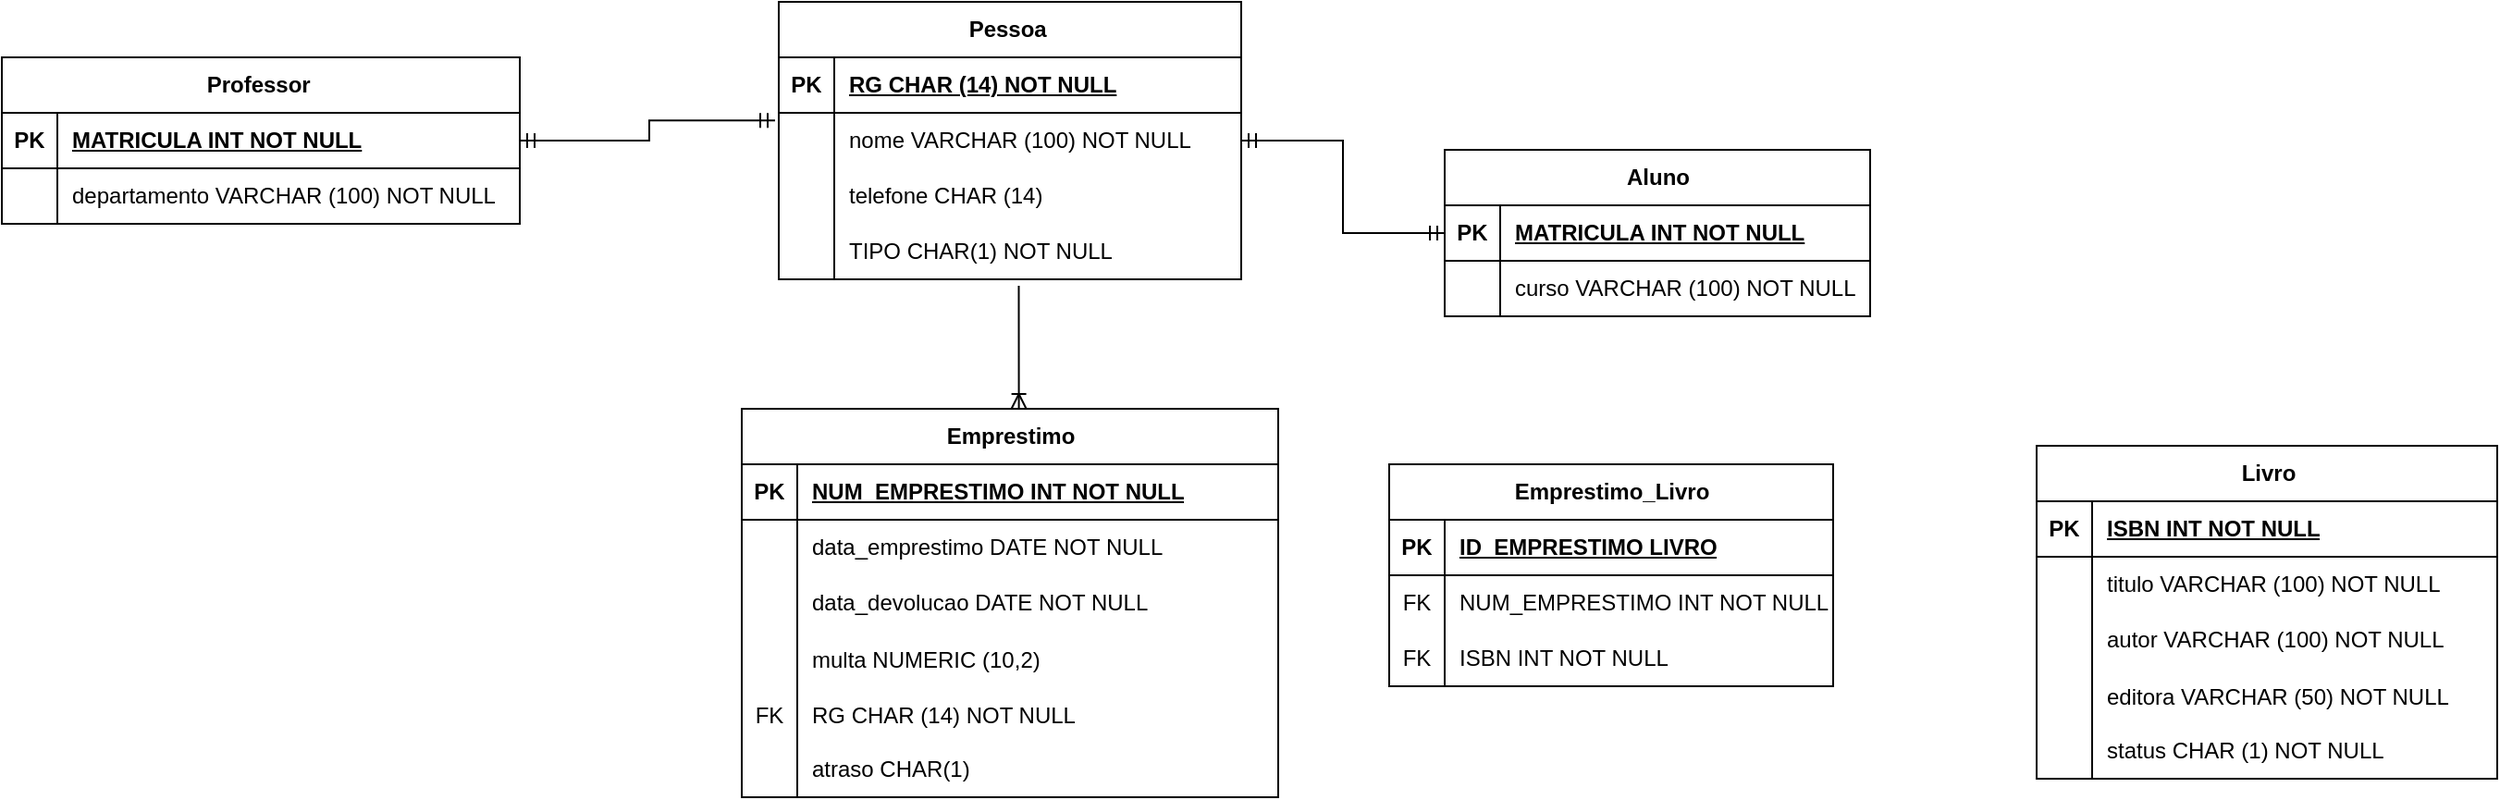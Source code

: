 <mxfile version="24.8.6">
  <diagram name="Página-1" id="VPwl-P8GIFrnqYpuES0P">
    <mxGraphModel dx="2294" dy="1949" grid="1" gridSize="10" guides="1" tooltips="1" connect="1" arrows="1" fold="1" page="1" pageScale="1" pageWidth="827" pageHeight="1169" math="0" shadow="0">
      <root>
        <mxCell id="0" />
        <mxCell id="1" parent="0" />
        <mxCell id="wAEbkP4SQb0jNfC5Fs4B-1" value="Livro" style="shape=table;startSize=30;container=1;collapsible=1;childLayout=tableLayout;fixedRows=1;rowLines=0;fontStyle=1;align=center;resizeLast=1;html=1;" vertex="1" parent="1">
          <mxGeometry x="1010" y="-10" width="249" height="180" as="geometry" />
        </mxCell>
        <mxCell id="wAEbkP4SQb0jNfC5Fs4B-2" value="" style="shape=tableRow;horizontal=0;startSize=0;swimlaneHead=0;swimlaneBody=0;fillColor=none;collapsible=0;dropTarget=0;points=[[0,0.5],[1,0.5]];portConstraint=eastwest;top=0;left=0;right=0;bottom=1;" vertex="1" parent="wAEbkP4SQb0jNfC5Fs4B-1">
          <mxGeometry y="30" width="249" height="30" as="geometry" />
        </mxCell>
        <mxCell id="wAEbkP4SQb0jNfC5Fs4B-3" value="PK" style="shape=partialRectangle;connectable=0;fillColor=none;top=0;left=0;bottom=0;right=0;fontStyle=1;overflow=hidden;whiteSpace=wrap;html=1;" vertex="1" parent="wAEbkP4SQb0jNfC5Fs4B-2">
          <mxGeometry width="30" height="30" as="geometry">
            <mxRectangle width="30" height="30" as="alternateBounds" />
          </mxGeometry>
        </mxCell>
        <mxCell id="wAEbkP4SQb0jNfC5Fs4B-4" value="ISBN INT NOT NULL" style="shape=partialRectangle;connectable=0;fillColor=none;top=0;left=0;bottom=0;right=0;align=left;spacingLeft=6;fontStyle=5;overflow=hidden;whiteSpace=wrap;html=1;" vertex="1" parent="wAEbkP4SQb0jNfC5Fs4B-2">
          <mxGeometry x="30" width="219" height="30" as="geometry">
            <mxRectangle width="219" height="30" as="alternateBounds" />
          </mxGeometry>
        </mxCell>
        <mxCell id="wAEbkP4SQb0jNfC5Fs4B-5" value="" style="shape=tableRow;horizontal=0;startSize=0;swimlaneHead=0;swimlaneBody=0;fillColor=none;collapsible=0;dropTarget=0;points=[[0,0.5],[1,0.5]];portConstraint=eastwest;top=0;left=0;right=0;bottom=0;" vertex="1" parent="wAEbkP4SQb0jNfC5Fs4B-1">
          <mxGeometry y="60" width="249" height="30" as="geometry" />
        </mxCell>
        <mxCell id="wAEbkP4SQb0jNfC5Fs4B-6" value="" style="shape=partialRectangle;connectable=0;fillColor=none;top=0;left=0;bottom=0;right=0;editable=1;overflow=hidden;whiteSpace=wrap;html=1;" vertex="1" parent="wAEbkP4SQb0jNfC5Fs4B-5">
          <mxGeometry width="30" height="30" as="geometry">
            <mxRectangle width="30" height="30" as="alternateBounds" />
          </mxGeometry>
        </mxCell>
        <mxCell id="wAEbkP4SQb0jNfC5Fs4B-7" value="titulo VARCHAR (100) NOT NULL" style="shape=partialRectangle;connectable=0;fillColor=none;top=0;left=0;bottom=0;right=0;align=left;spacingLeft=6;overflow=hidden;whiteSpace=wrap;html=1;" vertex="1" parent="wAEbkP4SQb0jNfC5Fs4B-5">
          <mxGeometry x="30" width="219" height="30" as="geometry">
            <mxRectangle width="219" height="30" as="alternateBounds" />
          </mxGeometry>
        </mxCell>
        <mxCell id="wAEbkP4SQb0jNfC5Fs4B-8" value="" style="shape=tableRow;horizontal=0;startSize=0;swimlaneHead=0;swimlaneBody=0;fillColor=none;collapsible=0;dropTarget=0;points=[[0,0.5],[1,0.5]];portConstraint=eastwest;top=0;left=0;right=0;bottom=0;" vertex="1" parent="wAEbkP4SQb0jNfC5Fs4B-1">
          <mxGeometry y="90" width="249" height="30" as="geometry" />
        </mxCell>
        <mxCell id="wAEbkP4SQb0jNfC5Fs4B-9" value="" style="shape=partialRectangle;connectable=0;fillColor=none;top=0;left=0;bottom=0;right=0;editable=1;overflow=hidden;whiteSpace=wrap;html=1;" vertex="1" parent="wAEbkP4SQb0jNfC5Fs4B-8">
          <mxGeometry width="30" height="30" as="geometry">
            <mxRectangle width="30" height="30" as="alternateBounds" />
          </mxGeometry>
        </mxCell>
        <mxCell id="wAEbkP4SQb0jNfC5Fs4B-10" value="autor VARCHAR (100) NOT NULL" style="shape=partialRectangle;connectable=0;fillColor=none;top=0;left=0;bottom=0;right=0;align=left;spacingLeft=6;overflow=hidden;whiteSpace=wrap;html=1;" vertex="1" parent="wAEbkP4SQb0jNfC5Fs4B-8">
          <mxGeometry x="30" width="219" height="30" as="geometry">
            <mxRectangle width="219" height="30" as="alternateBounds" />
          </mxGeometry>
        </mxCell>
        <mxCell id="wAEbkP4SQb0jNfC5Fs4B-14" value="" style="shape=tableRow;horizontal=0;startSize=0;swimlaneHead=0;swimlaneBody=0;fillColor=none;collapsible=0;dropTarget=0;points=[[0,0.5],[1,0.5]];portConstraint=eastwest;top=0;left=0;right=0;bottom=0;" vertex="1" parent="wAEbkP4SQb0jNfC5Fs4B-1">
          <mxGeometry y="120" width="249" height="30" as="geometry" />
        </mxCell>
        <mxCell id="wAEbkP4SQb0jNfC5Fs4B-15" value="" style="shape=partialRectangle;connectable=0;fillColor=none;top=0;left=0;bottom=0;right=0;editable=1;overflow=hidden;" vertex="1" parent="wAEbkP4SQb0jNfC5Fs4B-14">
          <mxGeometry width="30" height="30" as="geometry">
            <mxRectangle width="30" height="30" as="alternateBounds" />
          </mxGeometry>
        </mxCell>
        <mxCell id="wAEbkP4SQb0jNfC5Fs4B-16" value="editora VARCHAR (50) NOT NULL" style="shape=partialRectangle;connectable=0;fillColor=none;top=0;left=0;bottom=0;right=0;align=left;spacingLeft=6;overflow=hidden;" vertex="1" parent="wAEbkP4SQb0jNfC5Fs4B-14">
          <mxGeometry x="30" width="219" height="30" as="geometry">
            <mxRectangle width="219" height="30" as="alternateBounds" />
          </mxGeometry>
        </mxCell>
        <mxCell id="wAEbkP4SQb0jNfC5Fs4B-11" value="" style="shape=tableRow;horizontal=0;startSize=0;swimlaneHead=0;swimlaneBody=0;fillColor=none;collapsible=0;dropTarget=0;points=[[0,0.5],[1,0.5]];portConstraint=eastwest;top=0;left=0;right=0;bottom=0;" vertex="1" parent="wAEbkP4SQb0jNfC5Fs4B-1">
          <mxGeometry y="150" width="249" height="30" as="geometry" />
        </mxCell>
        <mxCell id="wAEbkP4SQb0jNfC5Fs4B-12" value="" style="shape=partialRectangle;connectable=0;fillColor=none;top=0;left=0;bottom=0;right=0;editable=1;overflow=hidden;whiteSpace=wrap;html=1;" vertex="1" parent="wAEbkP4SQb0jNfC5Fs4B-11">
          <mxGeometry width="30" height="30" as="geometry">
            <mxRectangle width="30" height="30" as="alternateBounds" />
          </mxGeometry>
        </mxCell>
        <mxCell id="wAEbkP4SQb0jNfC5Fs4B-13" value="status CHAR (1) NOT NULL" style="shape=partialRectangle;connectable=0;fillColor=none;top=0;left=0;bottom=0;right=0;align=left;spacingLeft=6;overflow=hidden;whiteSpace=wrap;html=1;" vertex="1" parent="wAEbkP4SQb0jNfC5Fs4B-11">
          <mxGeometry x="30" width="219" height="30" as="geometry">
            <mxRectangle width="219" height="30" as="alternateBounds" />
          </mxGeometry>
        </mxCell>
        <mxCell id="wAEbkP4SQb0jNfC5Fs4B-17" value="Pessoa&amp;nbsp;" style="shape=table;startSize=30;container=1;collapsible=1;childLayout=tableLayout;fixedRows=1;rowLines=0;fontStyle=1;align=center;resizeLast=1;html=1;" vertex="1" parent="1">
          <mxGeometry x="330" y="-250" width="250" height="150" as="geometry" />
        </mxCell>
        <mxCell id="wAEbkP4SQb0jNfC5Fs4B-18" value="" style="shape=tableRow;horizontal=0;startSize=0;swimlaneHead=0;swimlaneBody=0;fillColor=none;collapsible=0;dropTarget=0;points=[[0,0.5],[1,0.5]];portConstraint=eastwest;top=0;left=0;right=0;bottom=1;" vertex="1" parent="wAEbkP4SQb0jNfC5Fs4B-17">
          <mxGeometry y="30" width="250" height="30" as="geometry" />
        </mxCell>
        <mxCell id="wAEbkP4SQb0jNfC5Fs4B-19" value="PK" style="shape=partialRectangle;connectable=0;fillColor=none;top=0;left=0;bottom=0;right=0;fontStyle=1;overflow=hidden;whiteSpace=wrap;html=1;" vertex="1" parent="wAEbkP4SQb0jNfC5Fs4B-18">
          <mxGeometry width="30" height="30" as="geometry">
            <mxRectangle width="30" height="30" as="alternateBounds" />
          </mxGeometry>
        </mxCell>
        <mxCell id="wAEbkP4SQb0jNfC5Fs4B-20" value="RG CHAR (14) NOT NULL" style="shape=partialRectangle;connectable=0;fillColor=none;top=0;left=0;bottom=0;right=0;align=left;spacingLeft=6;fontStyle=5;overflow=hidden;whiteSpace=wrap;html=1;" vertex="1" parent="wAEbkP4SQb0jNfC5Fs4B-18">
          <mxGeometry x="30" width="220" height="30" as="geometry">
            <mxRectangle width="220" height="30" as="alternateBounds" />
          </mxGeometry>
        </mxCell>
        <mxCell id="wAEbkP4SQb0jNfC5Fs4B-21" value="" style="shape=tableRow;horizontal=0;startSize=0;swimlaneHead=0;swimlaneBody=0;fillColor=none;collapsible=0;dropTarget=0;points=[[0,0.5],[1,0.5]];portConstraint=eastwest;top=0;left=0;right=0;bottom=0;" vertex="1" parent="wAEbkP4SQb0jNfC5Fs4B-17">
          <mxGeometry y="60" width="250" height="30" as="geometry" />
        </mxCell>
        <mxCell id="wAEbkP4SQb0jNfC5Fs4B-22" value="" style="shape=partialRectangle;connectable=0;fillColor=none;top=0;left=0;bottom=0;right=0;editable=1;overflow=hidden;whiteSpace=wrap;html=1;" vertex="1" parent="wAEbkP4SQb0jNfC5Fs4B-21">
          <mxGeometry width="30" height="30" as="geometry">
            <mxRectangle width="30" height="30" as="alternateBounds" />
          </mxGeometry>
        </mxCell>
        <mxCell id="wAEbkP4SQb0jNfC5Fs4B-23" value="nome VARCHAR (100) NOT NULL" style="shape=partialRectangle;connectable=0;fillColor=none;top=0;left=0;bottom=0;right=0;align=left;spacingLeft=6;overflow=hidden;whiteSpace=wrap;html=1;" vertex="1" parent="wAEbkP4SQb0jNfC5Fs4B-21">
          <mxGeometry x="30" width="220" height="30" as="geometry">
            <mxRectangle width="220" height="30" as="alternateBounds" />
          </mxGeometry>
        </mxCell>
        <mxCell id="wAEbkP4SQb0jNfC5Fs4B-24" value="" style="shape=tableRow;horizontal=0;startSize=0;swimlaneHead=0;swimlaneBody=0;fillColor=none;collapsible=0;dropTarget=0;points=[[0,0.5],[1,0.5]];portConstraint=eastwest;top=0;left=0;right=0;bottom=0;" vertex="1" parent="wAEbkP4SQb0jNfC5Fs4B-17">
          <mxGeometry y="90" width="250" height="30" as="geometry" />
        </mxCell>
        <mxCell id="wAEbkP4SQb0jNfC5Fs4B-25" value="" style="shape=partialRectangle;connectable=0;fillColor=none;top=0;left=0;bottom=0;right=0;editable=1;overflow=hidden;whiteSpace=wrap;html=1;" vertex="1" parent="wAEbkP4SQb0jNfC5Fs4B-24">
          <mxGeometry width="30" height="30" as="geometry">
            <mxRectangle width="30" height="30" as="alternateBounds" />
          </mxGeometry>
        </mxCell>
        <mxCell id="wAEbkP4SQb0jNfC5Fs4B-26" value="telefone CHAR (14)&amp;nbsp;" style="shape=partialRectangle;connectable=0;fillColor=none;top=0;left=0;bottom=0;right=0;align=left;spacingLeft=6;overflow=hidden;whiteSpace=wrap;html=1;" vertex="1" parent="wAEbkP4SQb0jNfC5Fs4B-24">
          <mxGeometry x="30" width="220" height="30" as="geometry">
            <mxRectangle width="220" height="30" as="alternateBounds" />
          </mxGeometry>
        </mxCell>
        <mxCell id="wAEbkP4SQb0jNfC5Fs4B-27" value="" style="shape=tableRow;horizontal=0;startSize=0;swimlaneHead=0;swimlaneBody=0;fillColor=none;collapsible=0;dropTarget=0;points=[[0,0.5],[1,0.5]];portConstraint=eastwest;top=0;left=0;right=0;bottom=0;" vertex="1" parent="wAEbkP4SQb0jNfC5Fs4B-17">
          <mxGeometry y="120" width="250" height="30" as="geometry" />
        </mxCell>
        <mxCell id="wAEbkP4SQb0jNfC5Fs4B-28" value="" style="shape=partialRectangle;connectable=0;fillColor=none;top=0;left=0;bottom=0;right=0;editable=1;overflow=hidden;whiteSpace=wrap;html=1;" vertex="1" parent="wAEbkP4SQb0jNfC5Fs4B-27">
          <mxGeometry width="30" height="30" as="geometry">
            <mxRectangle width="30" height="30" as="alternateBounds" />
          </mxGeometry>
        </mxCell>
        <mxCell id="wAEbkP4SQb0jNfC5Fs4B-29" value="TIPO CHAR(1) NOT NULL" style="shape=partialRectangle;connectable=0;fillColor=none;top=0;left=0;bottom=0;right=0;align=left;spacingLeft=6;overflow=hidden;whiteSpace=wrap;html=1;" vertex="1" parent="wAEbkP4SQb0jNfC5Fs4B-27">
          <mxGeometry x="30" width="220" height="30" as="geometry">
            <mxRectangle width="220" height="30" as="alternateBounds" />
          </mxGeometry>
        </mxCell>
        <mxCell id="wAEbkP4SQb0jNfC5Fs4B-30" value="Aluno" style="shape=table;startSize=30;container=1;collapsible=1;childLayout=tableLayout;fixedRows=1;rowLines=0;fontStyle=1;align=center;resizeLast=1;html=1;" vertex="1" parent="1">
          <mxGeometry x="690" y="-170" width="230" height="90" as="geometry" />
        </mxCell>
        <mxCell id="wAEbkP4SQb0jNfC5Fs4B-31" value="" style="shape=tableRow;horizontal=0;startSize=0;swimlaneHead=0;swimlaneBody=0;fillColor=none;collapsible=0;dropTarget=0;points=[[0,0.5],[1,0.5]];portConstraint=eastwest;top=0;left=0;right=0;bottom=1;" vertex="1" parent="wAEbkP4SQb0jNfC5Fs4B-30">
          <mxGeometry y="30" width="230" height="30" as="geometry" />
        </mxCell>
        <mxCell id="wAEbkP4SQb0jNfC5Fs4B-32" value="PK" style="shape=partialRectangle;connectable=0;fillColor=none;top=0;left=0;bottom=0;right=0;fontStyle=1;overflow=hidden;whiteSpace=wrap;html=1;" vertex="1" parent="wAEbkP4SQb0jNfC5Fs4B-31">
          <mxGeometry width="30" height="30" as="geometry">
            <mxRectangle width="30" height="30" as="alternateBounds" />
          </mxGeometry>
        </mxCell>
        <mxCell id="wAEbkP4SQb0jNfC5Fs4B-33" value="MATRICULA INT NOT NULL" style="shape=partialRectangle;connectable=0;fillColor=none;top=0;left=0;bottom=0;right=0;align=left;spacingLeft=6;fontStyle=5;overflow=hidden;whiteSpace=wrap;html=1;" vertex="1" parent="wAEbkP4SQb0jNfC5Fs4B-31">
          <mxGeometry x="30" width="200" height="30" as="geometry">
            <mxRectangle width="200" height="30" as="alternateBounds" />
          </mxGeometry>
        </mxCell>
        <mxCell id="wAEbkP4SQb0jNfC5Fs4B-34" value="" style="shape=tableRow;horizontal=0;startSize=0;swimlaneHead=0;swimlaneBody=0;fillColor=none;collapsible=0;dropTarget=0;points=[[0,0.5],[1,0.5]];portConstraint=eastwest;top=0;left=0;right=0;bottom=0;" vertex="1" parent="wAEbkP4SQb0jNfC5Fs4B-30">
          <mxGeometry y="60" width="230" height="30" as="geometry" />
        </mxCell>
        <mxCell id="wAEbkP4SQb0jNfC5Fs4B-35" value="" style="shape=partialRectangle;connectable=0;fillColor=none;top=0;left=0;bottom=0;right=0;editable=1;overflow=hidden;whiteSpace=wrap;html=1;" vertex="1" parent="wAEbkP4SQb0jNfC5Fs4B-34">
          <mxGeometry width="30" height="30" as="geometry">
            <mxRectangle width="30" height="30" as="alternateBounds" />
          </mxGeometry>
        </mxCell>
        <mxCell id="wAEbkP4SQb0jNfC5Fs4B-36" value="curso VARCHAR (100) NOT NULL" style="shape=partialRectangle;connectable=0;fillColor=none;top=0;left=0;bottom=0;right=0;align=left;spacingLeft=6;overflow=hidden;whiteSpace=wrap;html=1;" vertex="1" parent="wAEbkP4SQb0jNfC5Fs4B-34">
          <mxGeometry x="30" width="200" height="30" as="geometry">
            <mxRectangle width="200" height="30" as="alternateBounds" />
          </mxGeometry>
        </mxCell>
        <mxCell id="wAEbkP4SQb0jNfC5Fs4B-43" value="Professor&amp;nbsp;" style="shape=table;startSize=30;container=1;collapsible=1;childLayout=tableLayout;fixedRows=1;rowLines=0;fontStyle=1;align=center;resizeLast=1;html=1;" vertex="1" parent="1">
          <mxGeometry x="-90" y="-220" width="280" height="90" as="geometry" />
        </mxCell>
        <mxCell id="wAEbkP4SQb0jNfC5Fs4B-44" value="" style="shape=tableRow;horizontal=0;startSize=0;swimlaneHead=0;swimlaneBody=0;fillColor=none;collapsible=0;dropTarget=0;points=[[0,0.5],[1,0.5]];portConstraint=eastwest;top=0;left=0;right=0;bottom=1;" vertex="1" parent="wAEbkP4SQb0jNfC5Fs4B-43">
          <mxGeometry y="30" width="280" height="30" as="geometry" />
        </mxCell>
        <mxCell id="wAEbkP4SQb0jNfC5Fs4B-45" value="PK" style="shape=partialRectangle;connectable=0;fillColor=none;top=0;left=0;bottom=0;right=0;fontStyle=1;overflow=hidden;whiteSpace=wrap;html=1;" vertex="1" parent="wAEbkP4SQb0jNfC5Fs4B-44">
          <mxGeometry width="30" height="30" as="geometry">
            <mxRectangle width="30" height="30" as="alternateBounds" />
          </mxGeometry>
        </mxCell>
        <mxCell id="wAEbkP4SQb0jNfC5Fs4B-46" value="MATRICULA INT NOT NULL" style="shape=partialRectangle;connectable=0;fillColor=none;top=0;left=0;bottom=0;right=0;align=left;spacingLeft=6;fontStyle=5;overflow=hidden;whiteSpace=wrap;html=1;" vertex="1" parent="wAEbkP4SQb0jNfC5Fs4B-44">
          <mxGeometry x="30" width="250" height="30" as="geometry">
            <mxRectangle width="250" height="30" as="alternateBounds" />
          </mxGeometry>
        </mxCell>
        <mxCell id="wAEbkP4SQb0jNfC5Fs4B-47" value="" style="shape=tableRow;horizontal=0;startSize=0;swimlaneHead=0;swimlaneBody=0;fillColor=none;collapsible=0;dropTarget=0;points=[[0,0.5],[1,0.5]];portConstraint=eastwest;top=0;left=0;right=0;bottom=0;" vertex="1" parent="wAEbkP4SQb0jNfC5Fs4B-43">
          <mxGeometry y="60" width="280" height="30" as="geometry" />
        </mxCell>
        <mxCell id="wAEbkP4SQb0jNfC5Fs4B-48" value="" style="shape=partialRectangle;connectable=0;fillColor=none;top=0;left=0;bottom=0;right=0;editable=1;overflow=hidden;whiteSpace=wrap;html=1;" vertex="1" parent="wAEbkP4SQb0jNfC5Fs4B-47">
          <mxGeometry width="30" height="30" as="geometry">
            <mxRectangle width="30" height="30" as="alternateBounds" />
          </mxGeometry>
        </mxCell>
        <mxCell id="wAEbkP4SQb0jNfC5Fs4B-49" value="departamento VARCHAR (100) NOT NULL" style="shape=partialRectangle;connectable=0;fillColor=none;top=0;left=0;bottom=0;right=0;align=left;spacingLeft=6;overflow=hidden;whiteSpace=wrap;html=1;" vertex="1" parent="wAEbkP4SQb0jNfC5Fs4B-47">
          <mxGeometry x="30" width="250" height="30" as="geometry">
            <mxRectangle width="250" height="30" as="alternateBounds" />
          </mxGeometry>
        </mxCell>
        <mxCell id="wAEbkP4SQb0jNfC5Fs4B-75" value="Emprestimo" style="shape=table;startSize=30;container=1;collapsible=1;childLayout=tableLayout;fixedRows=1;rowLines=0;fontStyle=1;align=center;resizeLast=1;html=1;" vertex="1" parent="1">
          <mxGeometry x="310" y="-30" width="290" height="210" as="geometry" />
        </mxCell>
        <mxCell id="wAEbkP4SQb0jNfC5Fs4B-76" value="" style="shape=tableRow;horizontal=0;startSize=0;swimlaneHead=0;swimlaneBody=0;fillColor=none;collapsible=0;dropTarget=0;points=[[0,0.5],[1,0.5]];portConstraint=eastwest;top=0;left=0;right=0;bottom=1;" vertex="1" parent="wAEbkP4SQb0jNfC5Fs4B-75">
          <mxGeometry y="30" width="290" height="30" as="geometry" />
        </mxCell>
        <mxCell id="wAEbkP4SQb0jNfC5Fs4B-77" value="PK" style="shape=partialRectangle;connectable=0;fillColor=none;top=0;left=0;bottom=0;right=0;fontStyle=1;overflow=hidden;whiteSpace=wrap;html=1;" vertex="1" parent="wAEbkP4SQb0jNfC5Fs4B-76">
          <mxGeometry width="30" height="30" as="geometry">
            <mxRectangle width="30" height="30" as="alternateBounds" />
          </mxGeometry>
        </mxCell>
        <mxCell id="wAEbkP4SQb0jNfC5Fs4B-78" value="NUM_EMPRESTIMO INT NOT NULL" style="shape=partialRectangle;connectable=0;fillColor=none;top=0;left=0;bottom=0;right=0;align=left;spacingLeft=6;fontStyle=5;overflow=hidden;whiteSpace=wrap;html=1;" vertex="1" parent="wAEbkP4SQb0jNfC5Fs4B-76">
          <mxGeometry x="30" width="260" height="30" as="geometry">
            <mxRectangle width="260" height="30" as="alternateBounds" />
          </mxGeometry>
        </mxCell>
        <mxCell id="wAEbkP4SQb0jNfC5Fs4B-79" value="" style="shape=tableRow;horizontal=0;startSize=0;swimlaneHead=0;swimlaneBody=0;fillColor=none;collapsible=0;dropTarget=0;points=[[0,0.5],[1,0.5]];portConstraint=eastwest;top=0;left=0;right=0;bottom=0;" vertex="1" parent="wAEbkP4SQb0jNfC5Fs4B-75">
          <mxGeometry y="60" width="290" height="30" as="geometry" />
        </mxCell>
        <mxCell id="wAEbkP4SQb0jNfC5Fs4B-80" value="" style="shape=partialRectangle;connectable=0;fillColor=none;top=0;left=0;bottom=0;right=0;editable=1;overflow=hidden;whiteSpace=wrap;html=1;" vertex="1" parent="wAEbkP4SQb0jNfC5Fs4B-79">
          <mxGeometry width="30" height="30" as="geometry">
            <mxRectangle width="30" height="30" as="alternateBounds" />
          </mxGeometry>
        </mxCell>
        <mxCell id="wAEbkP4SQb0jNfC5Fs4B-81" value="data_emprestimo DATE NOT NULL&lt;span style=&quot;white-space: pre;&quot;&gt;&#x9;&lt;/span&gt;" style="shape=partialRectangle;connectable=0;fillColor=none;top=0;left=0;bottom=0;right=0;align=left;spacingLeft=6;overflow=hidden;whiteSpace=wrap;html=1;" vertex="1" parent="wAEbkP4SQb0jNfC5Fs4B-79">
          <mxGeometry x="30" width="260" height="30" as="geometry">
            <mxRectangle width="260" height="30" as="alternateBounds" />
          </mxGeometry>
        </mxCell>
        <mxCell id="wAEbkP4SQb0jNfC5Fs4B-82" value="" style="shape=tableRow;horizontal=0;startSize=0;swimlaneHead=0;swimlaneBody=0;fillColor=none;collapsible=0;dropTarget=0;points=[[0,0.5],[1,0.5]];portConstraint=eastwest;top=0;left=0;right=0;bottom=0;" vertex="1" parent="wAEbkP4SQb0jNfC5Fs4B-75">
          <mxGeometry y="90" width="290" height="30" as="geometry" />
        </mxCell>
        <mxCell id="wAEbkP4SQb0jNfC5Fs4B-83" value="" style="shape=partialRectangle;connectable=0;fillColor=none;top=0;left=0;bottom=0;right=0;editable=1;overflow=hidden;whiteSpace=wrap;html=1;" vertex="1" parent="wAEbkP4SQb0jNfC5Fs4B-82">
          <mxGeometry width="30" height="30" as="geometry">
            <mxRectangle width="30" height="30" as="alternateBounds" />
          </mxGeometry>
        </mxCell>
        <mxCell id="wAEbkP4SQb0jNfC5Fs4B-84" value="data_devolucao DATE NOT NULL" style="shape=partialRectangle;connectable=0;fillColor=none;top=0;left=0;bottom=0;right=0;align=left;spacingLeft=6;overflow=hidden;whiteSpace=wrap;html=1;" vertex="1" parent="wAEbkP4SQb0jNfC5Fs4B-82">
          <mxGeometry x="30" width="260" height="30" as="geometry">
            <mxRectangle width="260" height="30" as="alternateBounds" />
          </mxGeometry>
        </mxCell>
        <mxCell id="wAEbkP4SQb0jNfC5Fs4B-85" value="" style="shape=tableRow;horizontal=0;startSize=0;swimlaneHead=0;swimlaneBody=0;fillColor=none;collapsible=0;dropTarget=0;points=[[0,0.5],[1,0.5]];portConstraint=eastwest;top=0;left=0;right=0;bottom=0;" vertex="1" parent="wAEbkP4SQb0jNfC5Fs4B-75">
          <mxGeometry y="120" width="290" height="30" as="geometry" />
        </mxCell>
        <mxCell id="wAEbkP4SQb0jNfC5Fs4B-86" value="" style="shape=partialRectangle;connectable=0;fillColor=none;top=0;left=0;bottom=0;right=0;editable=1;overflow=hidden;" vertex="1" parent="wAEbkP4SQb0jNfC5Fs4B-85">
          <mxGeometry width="30" height="30" as="geometry">
            <mxRectangle width="30" height="30" as="alternateBounds" />
          </mxGeometry>
        </mxCell>
        <mxCell id="wAEbkP4SQb0jNfC5Fs4B-87" value="multa NUMERIC (10,2)" style="shape=partialRectangle;connectable=0;fillColor=none;top=0;left=0;bottom=0;right=0;align=left;spacingLeft=6;overflow=hidden;" vertex="1" parent="wAEbkP4SQb0jNfC5Fs4B-85">
          <mxGeometry x="30" width="260" height="30" as="geometry">
            <mxRectangle width="260" height="30" as="alternateBounds" />
          </mxGeometry>
        </mxCell>
        <mxCell id="wAEbkP4SQb0jNfC5Fs4B-88" value="" style="shape=tableRow;horizontal=0;startSize=0;swimlaneHead=0;swimlaneBody=0;fillColor=none;collapsible=0;dropTarget=0;points=[[0,0.5],[1,0.5]];portConstraint=eastwest;top=0;left=0;right=0;bottom=0;" vertex="1" parent="wAEbkP4SQb0jNfC5Fs4B-75">
          <mxGeometry y="150" width="290" height="30" as="geometry" />
        </mxCell>
        <mxCell id="wAEbkP4SQb0jNfC5Fs4B-89" value="FK" style="shape=partialRectangle;connectable=0;fillColor=none;top=0;left=0;bottom=0;right=0;editable=1;overflow=hidden;" vertex="1" parent="wAEbkP4SQb0jNfC5Fs4B-88">
          <mxGeometry width="30" height="30" as="geometry">
            <mxRectangle width="30" height="30" as="alternateBounds" />
          </mxGeometry>
        </mxCell>
        <mxCell id="wAEbkP4SQb0jNfC5Fs4B-90" value="RG CHAR (14) NOT NULL" style="shape=partialRectangle;connectable=0;fillColor=none;top=0;left=0;bottom=0;right=0;align=left;spacingLeft=6;overflow=hidden;" vertex="1" parent="wAEbkP4SQb0jNfC5Fs4B-88">
          <mxGeometry x="30" width="260" height="30" as="geometry">
            <mxRectangle width="260" height="30" as="alternateBounds" />
          </mxGeometry>
        </mxCell>
        <mxCell id="wAEbkP4SQb0jNfC5Fs4B-91" value="" style="shape=tableRow;horizontal=0;startSize=0;swimlaneHead=0;swimlaneBody=0;fillColor=none;collapsible=0;dropTarget=0;points=[[0,0.5],[1,0.5]];portConstraint=eastwest;top=0;left=0;right=0;bottom=0;" vertex="1" parent="wAEbkP4SQb0jNfC5Fs4B-75">
          <mxGeometry y="180" width="290" height="30" as="geometry" />
        </mxCell>
        <mxCell id="wAEbkP4SQb0jNfC5Fs4B-92" value="" style="shape=partialRectangle;connectable=0;fillColor=none;top=0;left=0;bottom=0;right=0;editable=1;overflow=hidden;whiteSpace=wrap;html=1;" vertex="1" parent="wAEbkP4SQb0jNfC5Fs4B-91">
          <mxGeometry width="30" height="30" as="geometry">
            <mxRectangle width="30" height="30" as="alternateBounds" />
          </mxGeometry>
        </mxCell>
        <mxCell id="wAEbkP4SQb0jNfC5Fs4B-93" value="atraso CHAR(1)" style="shape=partialRectangle;connectable=0;fillColor=none;top=0;left=0;bottom=0;right=0;align=left;spacingLeft=6;overflow=hidden;whiteSpace=wrap;html=1;" vertex="1" parent="wAEbkP4SQb0jNfC5Fs4B-91">
          <mxGeometry x="30" width="260" height="30" as="geometry">
            <mxRectangle width="260" height="30" as="alternateBounds" />
          </mxGeometry>
        </mxCell>
        <mxCell id="wAEbkP4SQb0jNfC5Fs4B-107" value="Emprestimo_Livro" style="shape=table;startSize=30;container=1;collapsible=1;childLayout=tableLayout;fixedRows=1;rowLines=0;fontStyle=1;align=center;resizeLast=1;html=1;" vertex="1" parent="1">
          <mxGeometry x="660" width="240" height="120" as="geometry" />
        </mxCell>
        <mxCell id="wAEbkP4SQb0jNfC5Fs4B-108" value="" style="shape=tableRow;horizontal=0;startSize=0;swimlaneHead=0;swimlaneBody=0;fillColor=none;collapsible=0;dropTarget=0;points=[[0,0.5],[1,0.5]];portConstraint=eastwest;top=0;left=0;right=0;bottom=1;" vertex="1" parent="wAEbkP4SQb0jNfC5Fs4B-107">
          <mxGeometry y="30" width="240" height="30" as="geometry" />
        </mxCell>
        <mxCell id="wAEbkP4SQb0jNfC5Fs4B-109" value="PK" style="shape=partialRectangle;connectable=0;fillColor=none;top=0;left=0;bottom=0;right=0;fontStyle=1;overflow=hidden;whiteSpace=wrap;html=1;" vertex="1" parent="wAEbkP4SQb0jNfC5Fs4B-108">
          <mxGeometry width="30" height="30" as="geometry">
            <mxRectangle width="30" height="30" as="alternateBounds" />
          </mxGeometry>
        </mxCell>
        <mxCell id="wAEbkP4SQb0jNfC5Fs4B-110" value="ID_EMPRESTIMO LIVRO" style="shape=partialRectangle;connectable=0;fillColor=none;top=0;left=0;bottom=0;right=0;align=left;spacingLeft=6;fontStyle=5;overflow=hidden;whiteSpace=wrap;html=1;" vertex="1" parent="wAEbkP4SQb0jNfC5Fs4B-108">
          <mxGeometry x="30" width="210" height="30" as="geometry">
            <mxRectangle width="210" height="30" as="alternateBounds" />
          </mxGeometry>
        </mxCell>
        <mxCell id="wAEbkP4SQb0jNfC5Fs4B-111" value="" style="shape=tableRow;horizontal=0;startSize=0;swimlaneHead=0;swimlaneBody=0;fillColor=none;collapsible=0;dropTarget=0;points=[[0,0.5],[1,0.5]];portConstraint=eastwest;top=0;left=0;right=0;bottom=0;" vertex="1" parent="wAEbkP4SQb0jNfC5Fs4B-107">
          <mxGeometry y="60" width="240" height="30" as="geometry" />
        </mxCell>
        <mxCell id="wAEbkP4SQb0jNfC5Fs4B-112" value="FK" style="shape=partialRectangle;connectable=0;fillColor=none;top=0;left=0;bottom=0;right=0;editable=1;overflow=hidden;whiteSpace=wrap;html=1;" vertex="1" parent="wAEbkP4SQb0jNfC5Fs4B-111">
          <mxGeometry width="30" height="30" as="geometry">
            <mxRectangle width="30" height="30" as="alternateBounds" />
          </mxGeometry>
        </mxCell>
        <mxCell id="wAEbkP4SQb0jNfC5Fs4B-113" value="NUM_EMPRESTIMO INT NOT NULL" style="shape=partialRectangle;connectable=0;fillColor=none;top=0;left=0;bottom=0;right=0;align=left;spacingLeft=6;overflow=hidden;whiteSpace=wrap;html=1;" vertex="1" parent="wAEbkP4SQb0jNfC5Fs4B-111">
          <mxGeometry x="30" width="210" height="30" as="geometry">
            <mxRectangle width="210" height="30" as="alternateBounds" />
          </mxGeometry>
        </mxCell>
        <mxCell id="wAEbkP4SQb0jNfC5Fs4B-114" value="" style="shape=tableRow;horizontal=0;startSize=0;swimlaneHead=0;swimlaneBody=0;fillColor=none;collapsible=0;dropTarget=0;points=[[0,0.5],[1,0.5]];portConstraint=eastwest;top=0;left=0;right=0;bottom=0;" vertex="1" parent="wAEbkP4SQb0jNfC5Fs4B-107">
          <mxGeometry y="90" width="240" height="30" as="geometry" />
        </mxCell>
        <mxCell id="wAEbkP4SQb0jNfC5Fs4B-115" value="FK" style="shape=partialRectangle;connectable=0;fillColor=none;top=0;left=0;bottom=0;right=0;editable=1;overflow=hidden;whiteSpace=wrap;html=1;" vertex="1" parent="wAEbkP4SQb0jNfC5Fs4B-114">
          <mxGeometry width="30" height="30" as="geometry">
            <mxRectangle width="30" height="30" as="alternateBounds" />
          </mxGeometry>
        </mxCell>
        <mxCell id="wAEbkP4SQb0jNfC5Fs4B-116" value="ISBN INT NOT NULL" style="shape=partialRectangle;connectable=0;fillColor=none;top=0;left=0;bottom=0;right=0;align=left;spacingLeft=6;overflow=hidden;whiteSpace=wrap;html=1;" vertex="1" parent="wAEbkP4SQb0jNfC5Fs4B-114">
          <mxGeometry x="30" width="210" height="30" as="geometry">
            <mxRectangle width="210" height="30" as="alternateBounds" />
          </mxGeometry>
        </mxCell>
        <mxCell id="wAEbkP4SQb0jNfC5Fs4B-121" value="" style="edgeStyle=orthogonalEdgeStyle;fontSize=12;html=1;endArrow=ERmandOne;startArrow=ERmandOne;rounded=0;exitX=1;exitY=0.5;exitDx=0;exitDy=0;entryX=0;entryY=0.5;entryDx=0;entryDy=0;" edge="1" parent="1" source="wAEbkP4SQb0jNfC5Fs4B-21" target="wAEbkP4SQb0jNfC5Fs4B-31">
          <mxGeometry width="100" height="100" relative="1" as="geometry">
            <mxPoint x="414" y="10" as="sourcePoint" />
            <mxPoint x="514" y="-90" as="targetPoint" />
          </mxGeometry>
        </mxCell>
        <mxCell id="wAEbkP4SQb0jNfC5Fs4B-123" value="" style="edgeStyle=orthogonalEdgeStyle;fontSize=12;html=1;endArrow=ERmandOne;startArrow=ERmandOne;rounded=0;strokeColor=default;align=center;verticalAlign=middle;fontFamily=Helvetica;fontColor=default;labelBackgroundColor=default;entryX=-0.008;entryY=0.137;entryDx=0;entryDy=0;entryPerimeter=0;exitX=1;exitY=0.5;exitDx=0;exitDy=0;" edge="1" parent="1" source="wAEbkP4SQb0jNfC5Fs4B-44" target="wAEbkP4SQb0jNfC5Fs4B-21">
          <mxGeometry width="100" height="100" relative="1" as="geometry">
            <mxPoint x="210" y="-10" as="sourcePoint" />
            <mxPoint x="310" y="-110" as="targetPoint" />
          </mxGeometry>
        </mxCell>
        <mxCell id="wAEbkP4SQb0jNfC5Fs4B-124" value="" style="edgeStyle=orthogonalEdgeStyle;fontSize=12;html=1;endArrow=ERoneToMany;rounded=0;strokeColor=default;align=center;verticalAlign=middle;fontFamily=Helvetica;fontColor=default;labelBackgroundColor=default;exitX=0.519;exitY=1.118;exitDx=0;exitDy=0;exitPerimeter=0;" edge="1" parent="1" source="wAEbkP4SQb0jNfC5Fs4B-27" target="wAEbkP4SQb0jNfC5Fs4B-75">
          <mxGeometry width="100" height="100" relative="1" as="geometry">
            <mxPoint x="550" y="-10" as="sourcePoint" />
            <mxPoint x="780" y="-70" as="targetPoint" />
            <Array as="points">
              <mxPoint x="460" y="-36" />
              <mxPoint x="460" y="5" />
              <mxPoint x="465" y="5" />
            </Array>
          </mxGeometry>
        </mxCell>
      </root>
    </mxGraphModel>
  </diagram>
</mxfile>

